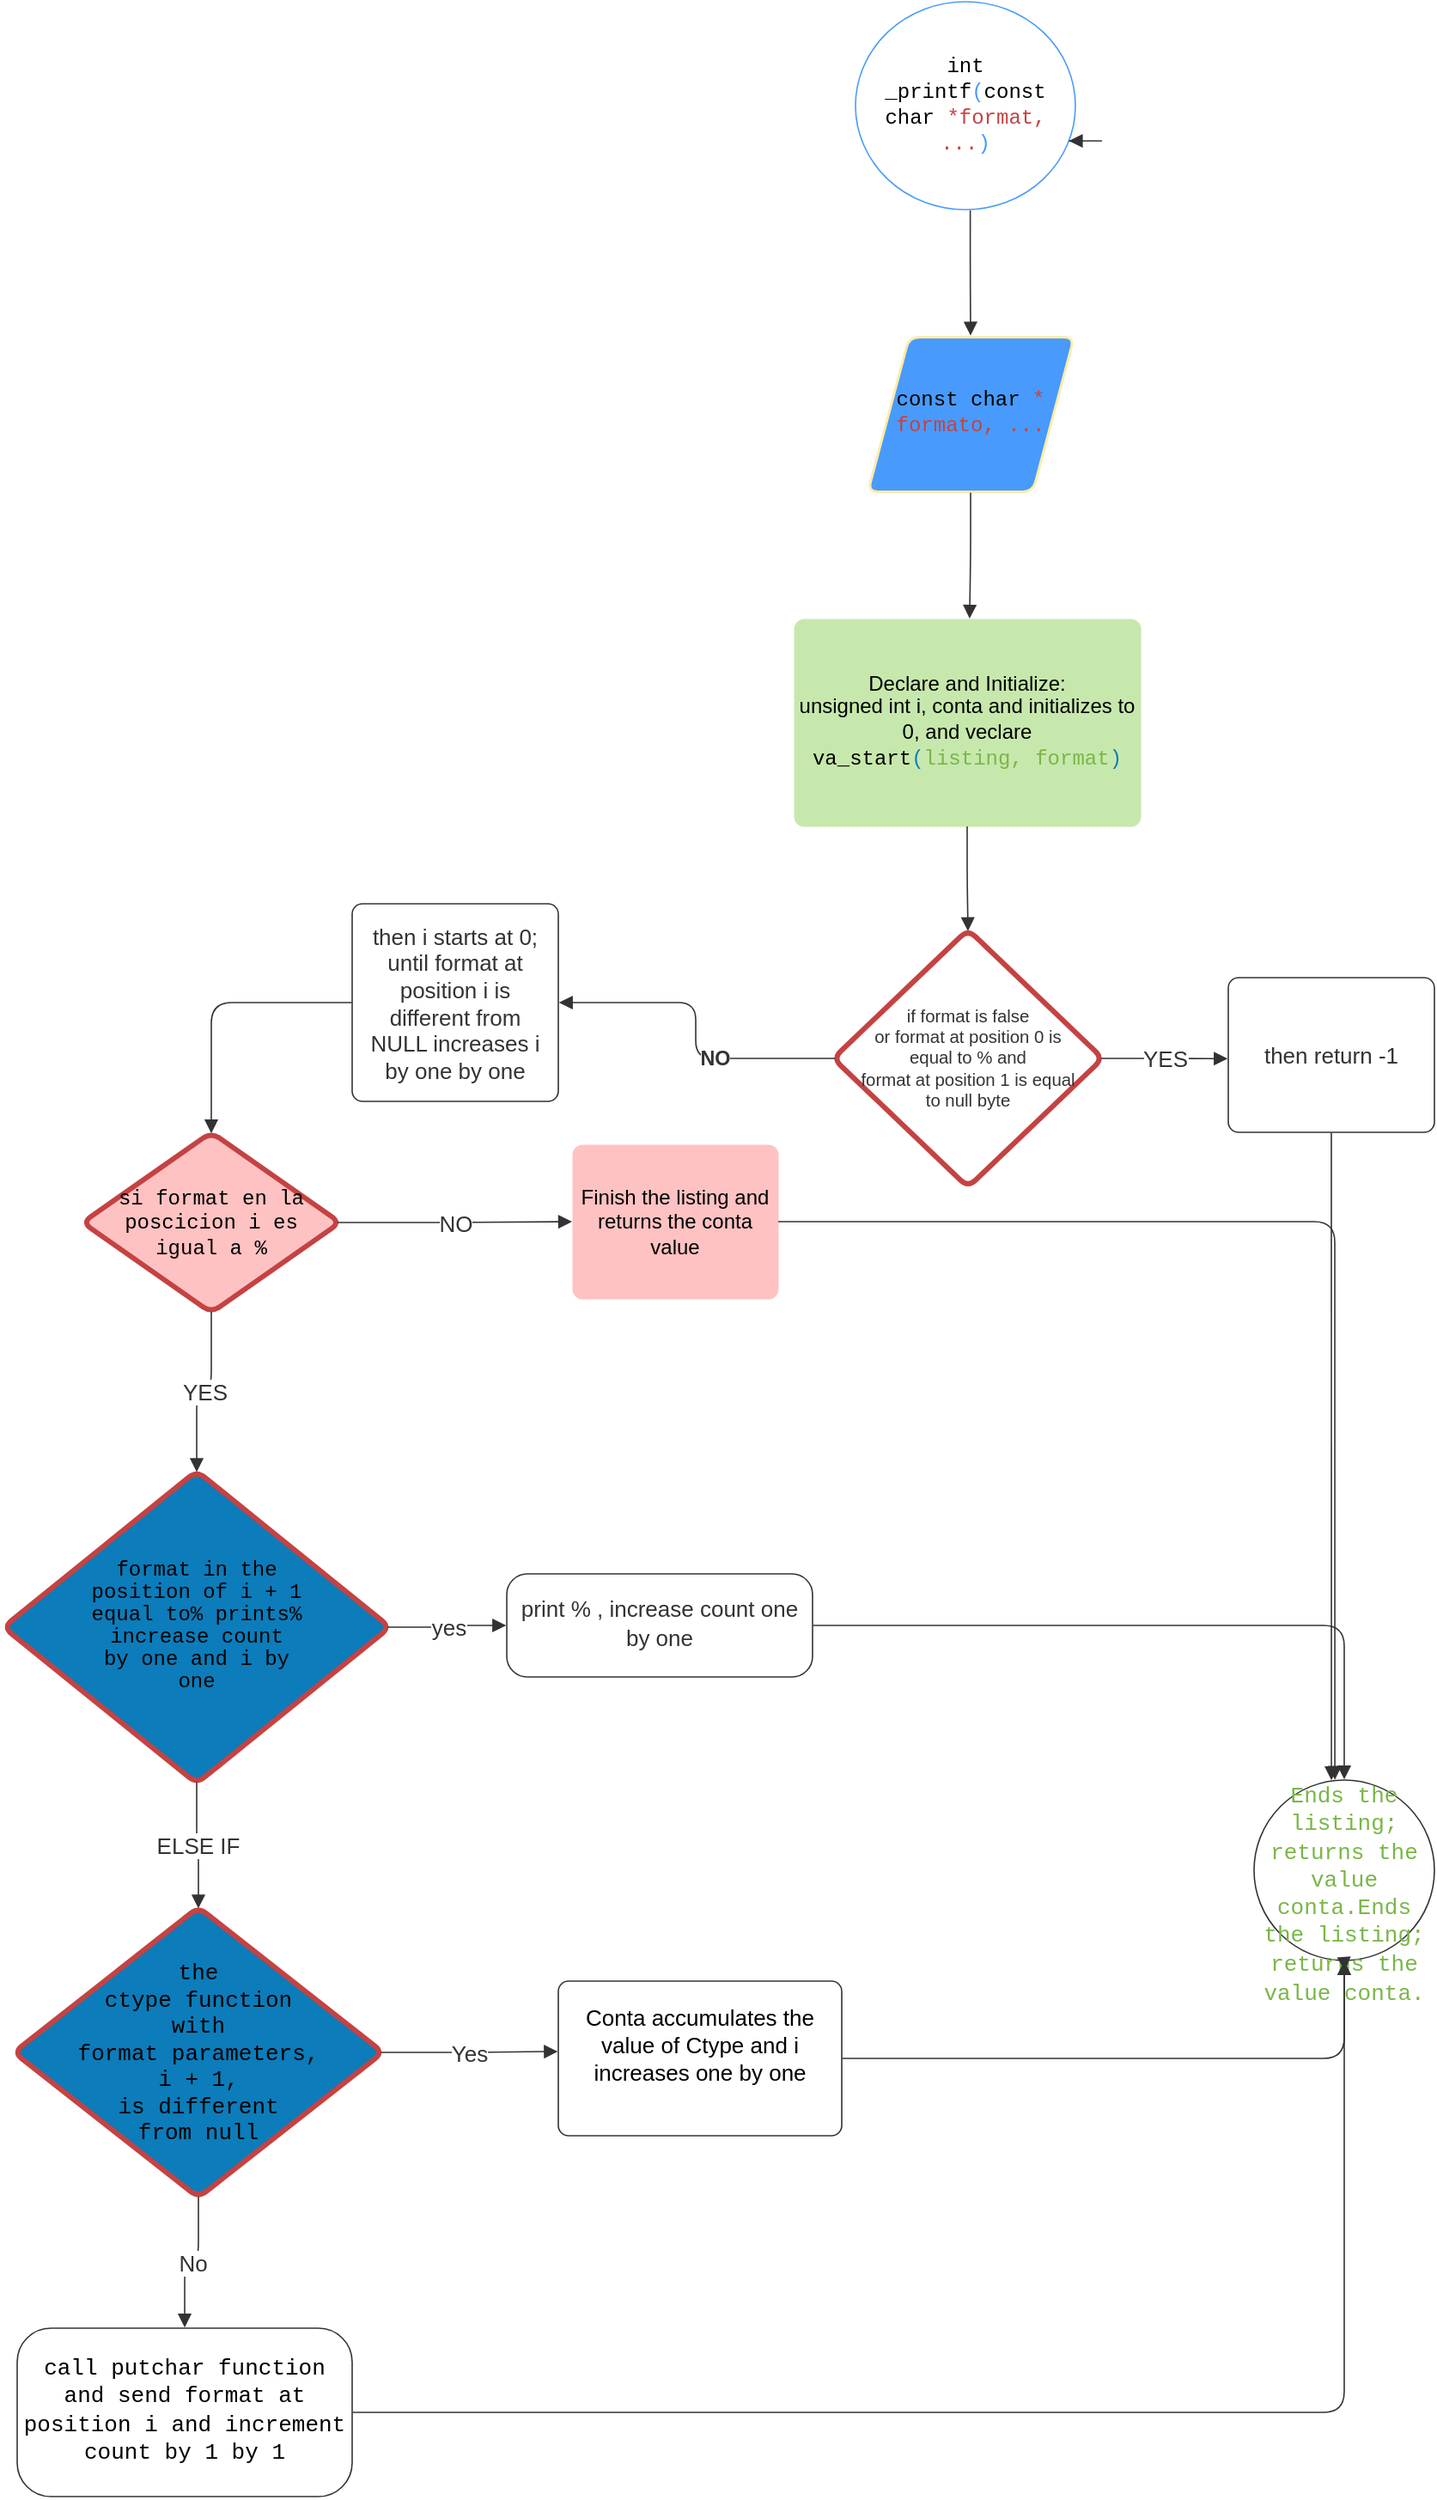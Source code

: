 <mxfile version="14.9.3" type="github">
  <diagram id="C5RBs43oDa-KdzZeNtuy" name="Page-1">
    <mxGraphModel dx="7891" dy="5260" grid="1" gridSize="10" guides="1" tooltips="1" connect="1" arrows="1" fold="1" page="1" pageScale="1" pageWidth="827" pageHeight="1169" math="0" shadow="0">
      <root>
        <mxCell id="WIyWlLk6GJQsqaUBKTNV-0" />
        <mxCell id="WIyWlLk6GJQsqaUBKTNV-1" parent="WIyWlLk6GJQsqaUBKTNV-0" />
        <UserObject label="&lt;div style=&quot;display: flex ; justify-content: center ; text-align: center ; align-items: baseline ; font-size: 0 ; line-height: 1.25 ; margin-top: -2px&quot;&gt;&lt;span&gt;&lt;span style=&quot;font-size: 12px ; color: #000000 ; font-family: &amp;#34;liberation mono&amp;#34;&quot;&gt;&lt;font style=&quot;vertical-align: inherit&quot;&gt;&lt;font style=&quot;vertical-align: inherit&quot;&gt;const &lt;/font&gt;&lt;/font&gt;&lt;/span&gt;&lt;font style=&quot;vertical-align: inherit&quot;&gt;&lt;span style=&quot;font-size: 12px ; color: #000000 ; font-family: &amp;#34;liberation mono&amp;#34;&quot;&gt;&lt;font style=&quot;vertical-align: inherit&quot;&gt;char &lt;/font&gt;&lt;/span&gt;&lt;span style=&quot;font-size: 12px ; color: #c54242 ; font-family: &amp;#34;liberation mono&amp;#34;&quot;&gt;&lt;font style=&quot;vertical-align: inherit&quot;&gt;* formato, ...&lt;/font&gt;&lt;/span&gt;&lt;/font&gt;&lt;span style=&quot;font-size: 12px ; color: #c9d1d9 ; font-family: &amp;#34;liberation mono&amp;#34;&quot;&gt; &lt;/span&gt;&lt;span style=&quot;font-size: 12px ; color: #000000 ; font-family: &amp;#34;liberation mono&amp;#34;&quot;&gt;&lt;font style=&quot;vertical-align: inherit&quot;&gt;&lt;/font&gt;&lt;/span&gt;&lt;span style=&quot;font-size: 12px ; color: #c9d1d9 ; font-family: &amp;#34;liberation mono&amp;#34;&quot;&gt; &lt;/span&gt;&lt;span style=&quot;font-size: 12px ; color: #c54242 ; font-family: &amp;#34;liberation mono&amp;#34;&quot;&gt;&lt;font style=&quot;vertical-align: inherit&quot;&gt;&lt;/font&gt;&lt;/span&gt;&lt;/span&gt;&lt;/div&gt;" lucidchartObjectId="tB_qdGgXDT~_" id="ZsIrpVvUOjPs-SvOrJEQ-40">
          <mxCell style="html=1;overflow=block;blockSpacing=1;whiteSpace=wrap;shape=parallelogram;perimeter=parallelogramPerimeter;anchorPointDirection=0;whiteSpace=wrap;fontSize=13;fontFamily=Liberation Mono;spacing=3.8;strokeColor=#ffeca9;strokeOpacity=100;fillOpacity=100;rounded=1;absoluteArcSize=1;arcSize=12;fillColor=#489bfc;strokeWidth=1.5;" vertex="1" parent="WIyWlLk6GJQsqaUBKTNV-1">
            <mxGeometry x="736" y="-299" width="120" height="90" as="geometry" />
          </mxCell>
        </UserObject>
        <UserObject label=" if format is false &#xa;or format at  position 0 is&#xa; equal to % and&#xa;format at position 1 is equal &#xa;to null byte " lucidchartObjectId="NB_qjtwegra6" id="ZsIrpVvUOjPs-SvOrJEQ-41">
          <mxCell style="html=1;overflow=block;blockSpacing=1;whiteSpace=wrap;rhombus;whiteSpace=wrap;fontSize=10.2;fontFamily=Helvetica;fontColor=#333333;spacing=3.8;strokeColor=#c54242;strokeOpacity=100;fillOpacity=100;rounded=1;absoluteArcSize=1;arcSize=12;fillColor=#ffffff;strokeWidth=3;" vertex="1" parent="WIyWlLk6GJQsqaUBKTNV-1">
            <mxGeometry x="716" y="46" width="157" height="150" as="geometry" />
          </mxCell>
        </UserObject>
        <UserObject label="&lt;div style=&quot;display: flex; justify-content: center; text-align: center; align-items: baseline; font-size: 0; line-height: 1.25;margin-top: -2px;&quot;&gt;&lt;span&gt;&lt;span style=&quot;font-size:12px;color:#000000;font-family: Helvetica;&quot;&gt;Declare and Initialize:&#xa;&lt;/span&gt;&lt;/span&gt;&lt;/div&gt;&lt;div style=&quot;display: flex; justify-content: center; text-align: center; align-items: baseline; font-size: 0; line-height: 1.25;margin-top: -2px;&quot;&gt;&lt;span&gt;&lt;span style=&quot;font-size:12px;color:#000000;font-family: Helvetica;&quot;&gt;&lt;span style=&quot;font-size:12px;color:#000000;font-family: Helvetica;&quot;&gt;unsigned int i, conta and initializes to 0, and veclare  &lt;/span&gt;&lt;span style=&quot;font-size:12px;color:#000000;font-family: Liberation Mono;&quot;&gt;va_start&lt;/span&gt;&lt;span style=&quot;font-size:12px;color:#0c7cba;font-family: Liberation Mono;&quot;&gt;(&lt;/span&gt;&lt;span style=&quot;font-size:12px;color:#7ab648;font-family: Liberation Mono;&quot;&gt;listing, format&lt;/span&gt;&lt;span style=&quot;font-size:12px;color:#0c7cba;font-family: Liberation Mono;&quot;&gt;)&lt;/span&gt;&lt;/span&gt;&lt;/span&gt;&lt;/div&gt;" lucidchartObjectId="tC_q.ugc0ykY" id="ZsIrpVvUOjPs-SvOrJEQ-42">
          <mxCell style="html=1;overflow=block;blockSpacing=1;whiteSpace=wrap;;whiteSpace=wrap;fontSize=13;fontFamily=Liberation Mono;spacing=3.8;strokeOpacity=0;fillOpacity=100;rounded=1;absoluteArcSize=1;arcSize=12;fillColor=#c7e8ac;strokeWidth=1.5;" vertex="1" parent="WIyWlLk6GJQsqaUBKTNV-1">
            <mxGeometry x="693" y="-135" width="202" height="121" as="geometry" />
          </mxCell>
        </UserObject>
        <UserObject label=" si format en la poscicion i es igual a %" lucidchartObjectId="KL_qHPi0l8Fo" id="ZsIrpVvUOjPs-SvOrJEQ-43">
          <mxCell style="html=1;overflow=block;blockSpacing=1;whiteSpace=wrap;rhombus;whiteSpace=wrap;fontSize=12;fontFamily=Liberation Mono;fontColor=#000000;align=center;spacing=3.8;strokeColor=#c54242;strokeOpacity=100;fillOpacity=100;rounded=1;absoluteArcSize=1;arcSize=12;fillColor=#ffc2c2;strokeWidth=3;" vertex="1" parent="WIyWlLk6GJQsqaUBKTNV-1">
            <mxGeometry x="279" y="164" width="150" height="105" as="geometry" />
          </mxCell>
        </UserObject>
        <UserObject label="Finish the listing and returns the conta value" lucidchartObjectId="4L_qAYndO_uU" id="ZsIrpVvUOjPs-SvOrJEQ-44">
          <mxCell style="html=1;overflow=block;blockSpacing=1;whiteSpace=wrap;;whiteSpace=wrap;fontSize=12;fontFamily=Helvetica;fontColor=#000000;spacing=3.8;verticalAlign=middle;strokeOpacity=0;fillOpacity=100;rounded=1;absoluteArcSize=1;arcSize=12;fillColor=#ffc2c2;strokeWidth=1.5;" vertex="1" parent="WIyWlLk6GJQsqaUBKTNV-1">
            <mxGeometry x="564" y="171" width="120" height="90" as="geometry" />
          </mxCell>
        </UserObject>
        <UserObject label="" lucidchartObjectId="zO_qtwRH1phF" id="ZsIrpVvUOjPs-SvOrJEQ-45">
          <mxCell style="html=1;jettySize=18;whiteSpace=wrap;fontSize=13;fontFamily=Helvetica;strokeColor=#333333;strokeOpacity=100;strokeWidth=0.8;rounded=1;arcSize=20;edgeStyle=orthogonalEdgeStyle;startArrow=none;;endArrow=block;endFill=1;;exitX=0.522;exitY=1.003;exitPerimeter=0;entryX=0.5;entryY=-0.008;entryPerimeter=0;" edge="1" parent="WIyWlLk6GJQsqaUBKTNV-1" source="ZsIrpVvUOjPs-SvOrJEQ-48" target="ZsIrpVvUOjPs-SvOrJEQ-40">
            <mxGeometry width="100" height="100" relative="1" as="geometry">
              <Array as="points" />
            </mxGeometry>
          </mxCell>
        </UserObject>
        <UserObject label="" lucidchartObjectId="MO_qeyLKl4_R" id="ZsIrpVvUOjPs-SvOrJEQ-46">
          <mxCell style="html=1;jettySize=18;whiteSpace=wrap;fontSize=11.7;fontFamily=Helvetica;fontColor=#333333;fontStyle=1;strokeColor=#333333;strokeOpacity=100;strokeWidth=0.8;rounded=1;arcSize=20;edgeStyle=orthogonalEdgeStyle;startArrow=none;;endArrow=block;endFill=1;;exitX=0.007;exitY=0.5;exitPerimeter=0;entryX=1.003;entryY=0.5;entryPerimeter=0;" edge="1" parent="WIyWlLk6GJQsqaUBKTNV-1" source="ZsIrpVvUOjPs-SvOrJEQ-41" target="ZsIrpVvUOjPs-SvOrJEQ-53">
            <mxGeometry width="100" height="100" relative="1" as="geometry">
              <Array as="points" />
            </mxGeometry>
          </mxCell>
        </UserObject>
        <mxCell id="ZsIrpVvUOjPs-SvOrJEQ-47" value="NO" style="text;html=1;resizable=0;labelBackgroundColor=#ffffff;align=center;verticalAlign=middle;fontStyle=1;fontColor=#333333;;fontSize=11.7;" vertex="1" parent="ZsIrpVvUOjPs-SvOrJEQ-46">
          <mxGeometry x="-0.273" relative="1" as="geometry" />
        </mxCell>
        <UserObject label="&lt;div style=&quot;display: flex; justify-content: center; text-align: center; align-items: baseline; font-size: 0; line-height: 1.25;margin-top: -2px;&quot;&gt;&lt;span&gt;&lt;span style=&quot;font-size:12px;color:#000000;font-family: Liberation Mono;&quot;&gt;int&lt;/span&gt;&lt;span style=&quot;font-size:12px;color:#c9d1d9;font-family: Liberation Mono;&quot;&gt; &lt;/span&gt;&lt;span style=&quot;font-size:12px;color:#000000;font-family: Liberation Mono;&quot;&gt;_printf&lt;/span&gt;&lt;span style=&quot;font-size:12px;color:#489bfc;font-family: Liberation Mono;&quot;&gt;(&lt;/span&gt;&lt;span style=&quot;font-size:12px;color:#000000;font-family: Liberation Mono;&quot;&gt;const&lt;/span&gt;&lt;span style=&quot;font-size:12px;color:#c9d1d9;font-family: Liberation Mono;&quot;&gt; &lt;/span&gt;&lt;span style=&quot;font-size:12px;color:#000000;font-family: Liberation Mono;&quot;&gt;char&lt;/span&gt;&lt;span style=&quot;font-size:12px;color:#c9d1d9;font-family: Liberation Mono;&quot;&gt; &lt;/span&gt;&lt;span style=&quot;font-size:12px;color:#c54242;font-family: Liberation Mono;&quot;&gt;*format, ...&lt;/span&gt;&lt;span style=&quot;font-size:12px;color:#489bfc;font-family: Liberation Mono;&quot;&gt;)&lt;/span&gt;&lt;/span&gt;&lt;/div&gt;" lucidchartObjectId="i_aZ1Uuy_ZPy" id="ZsIrpVvUOjPs-SvOrJEQ-48">
          <mxCell style="html=1;overflow=block;blockSpacing=1;whiteSpace=wrap;ellipse;whiteSpace=wrap;fontSize=13;fontFamily=Liberation Mono;spacing=3.8;strokeColor=#489bfc;strokeOpacity=100;fillOpacity=100;rounded=1;absoluteArcSize=1;arcSize=12;fillColor=#ffffff;strokeWidth=0.8;" vertex="1" parent="WIyWlLk6GJQsqaUBKTNV-1">
            <mxGeometry x="729" y="-494" width="128" height="121" as="geometry" />
          </mxCell>
        </UserObject>
        <UserObject label="" lucidchartObjectId="WIbZkRTLIUyJ" id="ZsIrpVvUOjPs-SvOrJEQ-49">
          <mxCell style="html=1;jettySize=18;whiteSpace=wrap;fontSize=13;strokeColor=#333333;strokeOpacity=100;strokeWidth=0.8;rounded=1;arcSize=24;edgeStyle=orthogonalEdgeStyle;startArrow=none;;endArrow=block;endFill=1;;exitX=0.5;exitY=1;exitPerimeter=0;entryX=0.5;entryY=0.006;entryPerimeter=0;" edge="1" parent="WIyWlLk6GJQsqaUBKTNV-1" source="ZsIrpVvUOjPs-SvOrJEQ-42" target="ZsIrpVvUOjPs-SvOrJEQ-41">
            <mxGeometry width="100" height="100" relative="1" as="geometry">
              <Array as="points" />
            </mxGeometry>
          </mxCell>
        </UserObject>
        <UserObject label="" lucidchartObjectId="BJbZPx8ohABN" id="ZsIrpVvUOjPs-SvOrJEQ-50">
          <mxCell style="html=1;jettySize=18;whiteSpace=wrap;fontSize=13;fontColor=#333333;align=center;strokeColor=#333333;strokeOpacity=100;strokeWidth=0.8;rounded=1;arcSize=24;edgeStyle=orthogonalEdgeStyle;startArrow=none;;endArrow=block;endFill=1;;exitX=0.993;exitY=0.5;exitPerimeter=0;entryX=-0.003;entryY=0.524;entryPerimeter=0;" edge="1" parent="WIyWlLk6GJQsqaUBKTNV-1" source="ZsIrpVvUOjPs-SvOrJEQ-41" target="ZsIrpVvUOjPs-SvOrJEQ-52">
            <mxGeometry width="100" height="100" relative="1" as="geometry">
              <Array as="points" />
            </mxGeometry>
          </mxCell>
        </UserObject>
        <mxCell id="ZsIrpVvUOjPs-SvOrJEQ-51" value="YES" style="text;html=1;resizable=0;labelBackgroundColor=#ffffff;align=center;verticalAlign=middle;fontColor=#333333;;fontSize=13;" vertex="1" parent="ZsIrpVvUOjPs-SvOrJEQ-50">
          <mxGeometry relative="1" as="geometry" />
        </mxCell>
        <UserObject label="then return -1" lucidchartObjectId="TKbZXt.E.Pcr" id="ZsIrpVvUOjPs-SvOrJEQ-52">
          <mxCell style="html=1;overflow=block;blockSpacing=1;whiteSpace=wrap;;whiteSpace=wrap;fontSize=13;fontColor=#333333;align=center;spacing=9;strokeColor=#333333;strokeOpacity=100;fillOpacity=100;rounded=1;absoluteArcSize=1;arcSize=12;fillColor=#ffffff;strokeWidth=0.8;" vertex="1" parent="WIyWlLk6GJQsqaUBKTNV-1">
            <mxGeometry x="946" y="74" width="120" height="90" as="geometry" />
          </mxCell>
        </UserObject>
        <UserObject label="then i starts at 0; until format at position i is different from NULL increases i by one by one" lucidchartObjectId="qObZJ~z5I95b" id="ZsIrpVvUOjPs-SvOrJEQ-53">
          <mxCell style="html=1;overflow=block;blockSpacing=1;whiteSpace=wrap;;whiteSpace=wrap;fontSize=13;fontColor=#333333;align=center;spacing=9;strokeColor=#333333;strokeOpacity=100;fillOpacity=100;rounded=1;absoluteArcSize=1;arcSize=12;fillColor=#ffffff;strokeWidth=0.8;" vertex="1" parent="WIyWlLk6GJQsqaUBKTNV-1">
            <mxGeometry x="436" y="31" width="120" height="115" as="geometry" />
          </mxCell>
        </UserObject>
        <UserObject label="" lucidchartObjectId="uQbZUZfrfFrB" id="ZsIrpVvUOjPs-SvOrJEQ-54">
          <mxCell style="html=1;jettySize=18;whiteSpace=wrap;fontSize=13;strokeColor=#333333;strokeOpacity=100;strokeWidth=0.8;rounded=1;arcSize=24;edgeStyle=orthogonalEdgeStyle;startArrow=none;;endArrow=block;endFill=1;;exitX=-0.003;exitY=0.5;exitPerimeter=0;entryX=0.5;entryY=0.006;entryPerimeter=0;" edge="1" parent="WIyWlLk6GJQsqaUBKTNV-1" source="ZsIrpVvUOjPs-SvOrJEQ-53" target="ZsIrpVvUOjPs-SvOrJEQ-43">
            <mxGeometry width="100" height="100" relative="1" as="geometry">
              <Array as="points" />
            </mxGeometry>
          </mxCell>
        </UserObject>
        <UserObject label="&lt;div style=&quot;display: flex; justify-content: center; text-align: center; align-items: baseline; font-size: 0; line-height: 1.25;margin-top: -2px;&quot;&gt;&lt;span&gt;&lt;span style=&quot;font-size:12px;color:#000000;font-family: Liberation Mono;&quot;&gt;format in the &#xa;&lt;/span&gt;&lt;/span&gt;&lt;/div&gt;&lt;div style=&quot;display: flex; justify-content: center; text-align: center; align-items: baseline; font-size: 0; line-height: 1.25;margin-top: -2px;&quot;&gt;&lt;span&gt;&lt;span style=&quot;font-size:12px;color:#000000;font-family: Liberation Mono;&quot;&gt;position of i + 1&#xa;&lt;/span&gt;&lt;/span&gt;&lt;/div&gt;&lt;div style=&quot;display: flex; justify-content: center; text-align: center; align-items: baseline; font-size: 0; line-height: 1.25;margin-top: -2px;&quot;&gt;&lt;span&gt;&lt;span style=&quot;font-size:12px;color:#000000;font-family: Liberation Mono;&quot;&gt;equal to% prints%&#xa;&lt;/span&gt;&lt;/span&gt;&lt;/div&gt;&lt;div style=&quot;display: flex; justify-content: center; text-align: center; align-items: baseline; font-size: 0; line-height: 1.25;margin-top: -2px;&quot;&gt;&lt;span&gt;&lt;span style=&quot;font-size:12px;color:#000000;font-family: Liberation Mono;&quot;&gt;increase count &#xa;&lt;/span&gt;&lt;/span&gt;&lt;/div&gt;&lt;div style=&quot;display: flex; justify-content: center; text-align: center; align-items: baseline; font-size: 0; line-height: 1.25;margin-top: -2px;&quot;&gt;&lt;span&gt;&lt;span style=&quot;font-size:12px;color:#000000;font-family: Liberation Mono;&quot;&gt;by one and i by&#xa;&lt;/span&gt;&lt;/span&gt;&lt;/div&gt;&lt;div style=&quot;display: flex; justify-content: center; text-align: center; align-items: baseline; font-size: 0; line-height: 1.25;margin-top: -2px;&quot;&gt;&lt;span&gt;&lt;span style=&quot;font-size:12px;color:#000000;font-family: Liberation Mono;&quot;&gt; one&lt;/span&gt;&lt;/span&gt;&lt;/div&gt;" lucidchartObjectId="xVbZp4Xpioo2" id="ZsIrpVvUOjPs-SvOrJEQ-55">
          <mxCell style="html=1;overflow=block;blockSpacing=1;whiteSpace=wrap;rhombus;whiteSpace=wrap;fontSize=13;fontFamily=Liberation Mono;spacing=3.8;verticalAlign=middle;strokeColor=#c54242;strokeOpacity=100;fillOpacity=100;rounded=1;absoluteArcSize=1;arcSize=12;fillColor=#0c7cba;strokeWidth=3;" vertex="1" parent="WIyWlLk6GJQsqaUBKTNV-1">
            <mxGeometry x="233" y="361" width="225" height="182" as="geometry" />
          </mxCell>
        </UserObject>
        <UserObject label="" lucidchartObjectId="ZQcZmZQyTfRN" id="ZsIrpVvUOjPs-SvOrJEQ-56">
          <mxCell style="html=1;jettySize=18;whiteSpace=wrap;fontSize=13;fontColor=#333333;align=center;strokeColor=#333333;strokeOpacity=100;strokeWidth=0.8;rounded=1;arcSize=24;edgeStyle=orthogonalEdgeStyle;startArrow=none;;endArrow=block;endFill=1;;exitX=0.99;exitY=0.5;exitPerimeter=0;entryX=0;entryY=0.5;entryPerimeter=0;" edge="1" parent="WIyWlLk6GJQsqaUBKTNV-1" source="ZsIrpVvUOjPs-SvOrJEQ-43" target="ZsIrpVvUOjPs-SvOrJEQ-44">
            <mxGeometry width="100" height="100" relative="1" as="geometry">
              <Array as="points" />
            </mxGeometry>
          </mxCell>
        </UserObject>
        <mxCell id="ZsIrpVvUOjPs-SvOrJEQ-57" value="NO" style="text;html=1;resizable=0;labelBackgroundColor=#ffffff;align=center;verticalAlign=middle;fontColor=#333333;;fontSize=13;" vertex="1" parent="ZsIrpVvUOjPs-SvOrJEQ-56">
          <mxGeometry relative="1" as="geometry" />
        </mxCell>
        <UserObject label="" lucidchartObjectId=".QcZ6O-5JWqK" id="ZsIrpVvUOjPs-SvOrJEQ-58">
          <mxCell style="html=1;jettySize=18;whiteSpace=wrap;fontSize=13;fontColor=#333333;align=center;strokeColor=#333333;strokeOpacity=100;strokeWidth=0.8;rounded=1;arcSize=24;edgeStyle=orthogonalEdgeStyle;startArrow=none;;endArrow=block;endFill=1;;exitX=0.5;exitY=0.994;exitPerimeter=0;entryX=0.5;entryY=0.004;entryPerimeter=0;" edge="1" parent="WIyWlLk6GJQsqaUBKTNV-1" source="ZsIrpVvUOjPs-SvOrJEQ-43" target="ZsIrpVvUOjPs-SvOrJEQ-55">
            <mxGeometry width="100" height="100" relative="1" as="geometry">
              <Array as="points" />
            </mxGeometry>
          </mxCell>
        </UserObject>
        <mxCell id="ZsIrpVvUOjPs-SvOrJEQ-59" value="YES" style="text;html=1;resizable=0;labelBackgroundColor=#ffffff;align=center;verticalAlign=middle;fontColor=#333333;;fontSize=13;" vertex="1" parent="ZsIrpVvUOjPs-SvOrJEQ-58">
          <mxGeometry relative="1" as="geometry" />
        </mxCell>
        <UserObject label="the &#xa;ctype function&#xa; with&#xa; format parameters,&#xa; i + 1,&#xa; is different &#xa;from null" lucidchartObjectId="B2cZNaD~l64G" id="ZsIrpVvUOjPs-SvOrJEQ-60">
          <mxCell style="html=1;overflow=block;blockSpacing=1;whiteSpace=wrap;rhombus;whiteSpace=wrap;fontSize=13;fontFamily=Liberation Mono;fontColor=#000000;spacing=3.8;verticalAlign=middle;strokeColor=#c54242;strokeOpacity=100;fillOpacity=100;rounded=1;absoluteArcSize=1;arcSize=12;fillColor=#0c7cba;strokeWidth=3;" vertex="1" parent="WIyWlLk6GJQsqaUBKTNV-1">
            <mxGeometry x="239" y="615" width="215" height="169" as="geometry" />
          </mxCell>
        </UserObject>
        <UserObject label="" lucidchartObjectId="T_cZQdzaTnS2" id="ZsIrpVvUOjPs-SvOrJEQ-61">
          <mxCell style="html=1;jettySize=18;whiteSpace=wrap;fontSize=13;fontColor=#333333;align=center;strokeColor=#333333;strokeOpacity=100;strokeWidth=0.8;rounded=1;arcSize=24;edgeStyle=orthogonalEdgeStyle;startArrow=none;;endArrow=block;endFill=1;;exitX=0.5;exitY=0.996;exitPerimeter=0;entryX=0.5;entryY=0.004;entryPerimeter=0;" edge="1" parent="WIyWlLk6GJQsqaUBKTNV-1" source="ZsIrpVvUOjPs-SvOrJEQ-55" target="ZsIrpVvUOjPs-SvOrJEQ-60">
            <mxGeometry width="100" height="100" relative="1" as="geometry">
              <Array as="points" />
            </mxGeometry>
          </mxCell>
        </UserObject>
        <mxCell id="ZsIrpVvUOjPs-SvOrJEQ-62" value="ELSE IF" style="text;html=1;resizable=0;labelBackgroundColor=#ffffff;align=center;verticalAlign=middle;fontColor=#333333;;fontSize=13;" vertex="1" parent="ZsIrpVvUOjPs-SvOrJEQ-61">
          <mxGeometry relative="1" as="geometry" />
        </mxCell>
        <UserObject label="" lucidchartObjectId="1mdZUgfAmcg2" id="ZsIrpVvUOjPs-SvOrJEQ-63">
          <mxCell style="html=1;jettySize=18;whiteSpace=wrap;fontSize=13;fontColor=#333333;align=center;strokeColor=#333333;strokeOpacity=100;strokeWidth=0.8;rounded=1;arcSize=24;edgeStyle=orthogonalEdgeStyle;startArrow=none;;endArrow=block;endFill=1;;exitX=0.994;exitY=0.5;exitPerimeter=0;entryX=-0.002;entryY=0.5;entryPerimeter=0;" edge="1" parent="WIyWlLk6GJQsqaUBKTNV-1" source="ZsIrpVvUOjPs-SvOrJEQ-55" target="ZsIrpVvUOjPs-SvOrJEQ-65">
            <mxGeometry width="100" height="100" relative="1" as="geometry">
              <Array as="points" />
            </mxGeometry>
          </mxCell>
        </UserObject>
        <mxCell id="ZsIrpVvUOjPs-SvOrJEQ-64" value="yes" style="text;html=1;resizable=0;labelBackgroundColor=#ffffff;align=center;verticalAlign=middle;fontColor=#333333;;fontSize=13;" vertex="1" parent="ZsIrpVvUOjPs-SvOrJEQ-63">
          <mxGeometry relative="1" as="geometry" />
        </mxCell>
        <mxCell id="ZsIrpVvUOjPs-SvOrJEQ-65" value="&lt;div style=&quot;display: flex; justify-content: center; text-align: center; align-items: baseline; font-size: 0; line-height: 1.25;margin-top: -2px;&quot;&gt;&lt;span&gt;&lt;span style=&quot;font-size:13px;color:#333333;&quot;&gt;print % , increase count one by one&lt;/span&gt;&lt;/span&gt;&lt;/div&gt;" style="rounded=1;arcSize=20;whiteSpace=wrap;overflow=block;blockSpacing=1;html=1;fontSize=13;spacing=0;strokeColor=#333333;strokeOpacity=100;fillOpacity=100;fillColor=#ffffff;strokeWidth=0.8;" vertex="1" parent="WIyWlLk6GJQsqaUBKTNV-1">
          <mxGeometry x="526" y="421" width="178" height="60" as="geometry" />
        </mxCell>
        <mxCell id="ZsIrpVvUOjPs-SvOrJEQ-66" value="&lt;div style=&quot;display: flex; justify-content: center; text-align: center; align-items: baseline; font-size: 0; line-height: 1.25;margin-top: -2px;&quot;&gt;&lt;span&gt;&lt;span style=&quot;font-size:13px;color:#000000;font-family: Liberation Mono;&quot;&gt;call putchar function and send format at position i and increment count by 1 by 1 &lt;/span&gt;&lt;/span&gt;&lt;/div&gt;" style="rounded=1;arcSize=20;whiteSpace=wrap;overflow=block;blockSpacing=1;html=1;fontSize=13;fontFamily=Liberation Mono;spacing=0;strokeColor=#333333;strokeOpacity=100;fillOpacity=100;fillColor=#ffffff;strokeWidth=0.8;" vertex="1" parent="WIyWlLk6GJQsqaUBKTNV-1">
          <mxGeometry x="241" y="860" width="195" height="98" as="geometry" />
        </mxCell>
        <UserObject label="&lt;div style=&quot;display: flex; justify-content: center; text-align: center; align-items: baseline; font-size: 0; line-height: 1.25;margin-top: -2px;&quot;&gt;&lt;span&gt;&lt;span style=&quot;font-size:13px;color:#7ab648;font-family: Liberation Mono;&quot;&gt;Ends the listing; returns the value conta.Ends the listing; returns the value conta.&lt;/span&gt;&lt;span style=&quot;font-size:13px;color:#7ab648;&quot;&gt;&#xa;&lt;/span&gt;&lt;/span&gt;&lt;/div&gt;" lucidchartObjectId="OBdZqc9v7BP8" id="ZsIrpVvUOjPs-SvOrJEQ-67">
          <mxCell style="html=1;overflow=block;blockSpacing=1;whiteSpace=wrap;ellipse;whiteSpace=wrap;fontSize=13;spacing=3.8;strokeColor=#333333;strokeOpacity=100;fillOpacity=100;rounded=1;absoluteArcSize=1;arcSize=12;fillColor=#ffffff;strokeWidth=0.8;" vertex="1" parent="WIyWlLk6GJQsqaUBKTNV-1">
            <mxGeometry x="961" y="541" width="105" height="105" as="geometry" />
          </mxCell>
        </UserObject>
        <UserObject label="" lucidchartObjectId="1BdZyvKUz_Wi" id="ZsIrpVvUOjPs-SvOrJEQ-68">
          <mxCell style="html=1;jettySize=18;whiteSpace=wrap;fontSize=13;fontColor=#333333;align=center;strokeColor=#333333;strokeOpacity=100;strokeWidth=0.8;rounded=1;arcSize=24;edgeStyle=orthogonalEdgeStyle;startArrow=none;;endArrow=block;endFill=1;;exitX=0.994;exitY=0.5;exitPerimeter=0;entryX=-0.002;entryY=0.455;entryPerimeter=0;" edge="1" parent="WIyWlLk6GJQsqaUBKTNV-1" source="ZsIrpVvUOjPs-SvOrJEQ-60" target="ZsIrpVvUOjPs-SvOrJEQ-75">
            <mxGeometry width="100" height="100" relative="1" as="geometry">
              <Array as="points" />
            </mxGeometry>
          </mxCell>
        </UserObject>
        <mxCell id="ZsIrpVvUOjPs-SvOrJEQ-69" value="Yes" style="text;html=1;resizable=0;labelBackgroundColor=#ffffff;align=center;verticalAlign=middle;fontColor=#333333;;fontSize=13;" vertex="1" parent="ZsIrpVvUOjPs-SvOrJEQ-68">
          <mxGeometry relative="1" as="geometry" />
        </mxCell>
        <UserObject label="" lucidchartObjectId="5BdZ2SMFaJqF" id="ZsIrpVvUOjPs-SvOrJEQ-70">
          <mxCell style="html=1;jettySize=18;whiteSpace=wrap;fontSize=13;fontColor=#333333;align=center;strokeColor=#333333;strokeOpacity=100;strokeWidth=0.8;rounded=1;arcSize=24;edgeStyle=orthogonalEdgeStyle;startArrow=none;;endArrow=block;endFill=1;;exitX=0.5;exitY=0.996;exitPerimeter=0;entryX=0.5;entryY=-0.004;entryPerimeter=0;" edge="1" parent="WIyWlLk6GJQsqaUBKTNV-1" source="ZsIrpVvUOjPs-SvOrJEQ-60" target="ZsIrpVvUOjPs-SvOrJEQ-66">
            <mxGeometry width="100" height="100" relative="1" as="geometry">
              <Array as="points" />
            </mxGeometry>
          </mxCell>
        </UserObject>
        <mxCell id="ZsIrpVvUOjPs-SvOrJEQ-71" value="No" style="text;html=1;resizable=0;labelBackgroundColor=#ffffff;align=center;verticalAlign=middle;fontColor=#333333;;fontSize=13;" vertex="1" parent="ZsIrpVvUOjPs-SvOrJEQ-70">
          <mxGeometry relative="1" as="geometry" />
        </mxCell>
        <UserObject label="" lucidchartObjectId="XCdZS8ru7Amo" id="ZsIrpVvUOjPs-SvOrJEQ-72">
          <mxCell style="html=1;jettySize=18;whiteSpace=wrap;fontSize=13;strokeColor=#333333;strokeOpacity=100;strokeWidth=0.8;rounded=1;arcSize=24;edgeStyle=orthogonalEdgeStyle;startArrow=none;;endArrow=block;endFill=1;;exitX=1.002;exitY=0.5;exitPerimeter=0;entryX=0.5;entryY=1.004;entryPerimeter=0;" edge="1" parent="WIyWlLk6GJQsqaUBKTNV-1" source="ZsIrpVvUOjPs-SvOrJEQ-66" target="ZsIrpVvUOjPs-SvOrJEQ-67">
            <mxGeometry width="100" height="100" relative="1" as="geometry">
              <Array as="points" />
            </mxGeometry>
          </mxCell>
        </UserObject>
        <UserObject label="" lucidchartObjectId="QEdZhGd2pH~e" id="ZsIrpVvUOjPs-SvOrJEQ-73">
          <mxCell style="html=1;jettySize=18;whiteSpace=wrap;fontSize=13;strokeColor=#333333;strokeOpacity=100;strokeWidth=0.8;rounded=1;arcSize=24;edgeStyle=orthogonalEdgeStyle;startArrow=none;;endArrow=block;endFill=1;;exitX=0.5;exitY=1.004;exitPerimeter=0;" edge="1" parent="WIyWlLk6GJQsqaUBKTNV-1" source="ZsIrpVvUOjPs-SvOrJEQ-67">
            <mxGeometry width="100" height="100" relative="1" as="geometry">
              <Array as="points" />
              <mxPoint x="1014" y="652" as="targetPoint" />
            </mxGeometry>
          </mxCell>
        </UserObject>
        <UserObject label="" lucidchartObjectId="TEdZBORUGi7O" id="ZsIrpVvUOjPs-SvOrJEQ-74">
          <mxCell style="html=1;jettySize=18;whiteSpace=wrap;fontSize=13;strokeColor=#333333;strokeOpacity=100;strokeWidth=0.8;rounded=1;arcSize=24;edgeStyle=orthogonalEdgeStyle;startArrow=none;;endArrow=block;endFill=1;;exitX=0.5;exitY=1.004;exitPerimeter=0;entryX=0.429;entryY=0.001;entryPerimeter=0;" edge="1" parent="WIyWlLk6GJQsqaUBKTNV-1" source="ZsIrpVvUOjPs-SvOrJEQ-52" target="ZsIrpVvUOjPs-SvOrJEQ-67">
            <mxGeometry width="100" height="100" relative="1" as="geometry">
              <Array as="points" />
            </mxGeometry>
          </mxCell>
        </UserObject>
        <UserObject label="Conta accumulates the value of Ctype and i increases one by one&#xa;" lucidchartObjectId=".LdZwrquqhka" id="ZsIrpVvUOjPs-SvOrJEQ-75">
          <mxCell style="html=1;overflow=block;blockSpacing=1;whiteSpace=wrap;;whiteSpace=wrap;fontSize=13;align=center;spacing=3.8;strokeColor=#333333;strokeOpacity=100;fillOpacity=100;rounded=1;absoluteArcSize=1;arcSize=12;fillColor=#ffffff;strokeWidth=0.8;" vertex="1" parent="WIyWlLk6GJQsqaUBKTNV-1">
            <mxGeometry x="556" y="658" width="165" height="90" as="geometry" />
          </mxCell>
        </UserObject>
        <UserObject label="" lucidchartObjectId="zMdZL-46JsUA" id="ZsIrpVvUOjPs-SvOrJEQ-76">
          <mxCell style="html=1;jettySize=18;whiteSpace=wrap;fontSize=13;strokeColor=#333333;strokeOpacity=100;strokeWidth=0.8;rounded=1;arcSize=24;edgeStyle=orthogonalEdgeStyle;startArrow=none;;endArrow=block;endFill=1;;exitX=1;exitY=0.5;exitPerimeter=0;entryX=0.448;entryY=-0.001;entryPerimeter=0;" edge="1" parent="WIyWlLk6GJQsqaUBKTNV-1" source="ZsIrpVvUOjPs-SvOrJEQ-44" target="ZsIrpVvUOjPs-SvOrJEQ-67">
            <mxGeometry width="100" height="100" relative="1" as="geometry">
              <Array as="points" />
            </mxGeometry>
          </mxCell>
        </UserObject>
        <UserObject label="" lucidchartObjectId="IMdZVrF1-niI" id="ZsIrpVvUOjPs-SvOrJEQ-77">
          <mxCell style="html=1;jettySize=18;whiteSpace=wrap;fontSize=13;strokeColor=#333333;strokeOpacity=100;strokeWidth=0.8;rounded=1;arcSize=24;edgeStyle=orthogonalEdgeStyle;startArrow=none;;endArrow=block;endFill=1;;exitX=1.002;exitY=0.5;exitPerimeter=0;entryX=0.5;entryY=-0.004;entryPerimeter=0;" edge="1" parent="WIyWlLk6GJQsqaUBKTNV-1" source="ZsIrpVvUOjPs-SvOrJEQ-65" target="ZsIrpVvUOjPs-SvOrJEQ-67">
            <mxGeometry width="100" height="100" relative="1" as="geometry">
              <Array as="points">
                <mxPoint x="1014" y="451" />
              </Array>
            </mxGeometry>
          </mxCell>
        </UserObject>
        <UserObject label="" lucidchartObjectId="YNdZbu3HV0hA" id="ZsIrpVvUOjPs-SvOrJEQ-78">
          <mxCell style="html=1;jettySize=18;whiteSpace=wrap;fontSize=13;strokeColor=#333333;strokeOpacity=100;strokeWidth=0.8;rounded=1;arcSize=24;edgeStyle=orthogonalEdgeStyle;startArrow=none;;endArrow=block;endFill=1;;exitX=1.002;exitY=0.5;exitPerimeter=0;entryX=0.5;entryY=1.004;entryPerimeter=0;" edge="1" parent="WIyWlLk6GJQsqaUBKTNV-1" source="ZsIrpVvUOjPs-SvOrJEQ-75" target="ZsIrpVvUOjPs-SvOrJEQ-67">
            <mxGeometry width="100" height="100" relative="1" as="geometry">
              <Array as="points" />
            </mxGeometry>
          </mxCell>
        </UserObject>
        <UserObject label="" lucidchartObjectId="_RdZrqNutX.R" id="ZsIrpVvUOjPs-SvOrJEQ-79">
          <mxCell style="html=1;jettySize=18;whiteSpace=wrap;fontSize=13;strokeColor=#333333;strokeOpacity=100;strokeWidth=0.8;rounded=1;arcSize=24;edgeStyle=orthogonalEdgeStyle;startArrow=none;;endArrow=block;endFill=1;;exitX=0.5;exitY=1.008;exitPerimeter=0;entryX=0.507;entryY=0;entryPerimeter=0;" edge="1" parent="WIyWlLk6GJQsqaUBKTNV-1" source="ZsIrpVvUOjPs-SvOrJEQ-40" target="ZsIrpVvUOjPs-SvOrJEQ-42">
            <mxGeometry width="100" height="100" relative="1" as="geometry">
              <Array as="points" />
            </mxGeometry>
          </mxCell>
        </UserObject>
        <UserObject label="" lucidchartObjectId="5SdZzjjQCIWo" id="ZsIrpVvUOjPs-SvOrJEQ-80">
          <mxCell style="html=1;jettySize=18;whiteSpace=wrap;fontSize=13;strokeColor=#333333;strokeOpacity=100;strokeWidth=0.8;rounded=1;arcSize=24;edgeStyle=orthogonalEdgeStyle;startArrow=none;;endArrow=block;endFill=1;;exitY=0.5;exitPerimeter=0;entryY=0.5;entryPerimeter=0;" edge="1" parent="WIyWlLk6GJQsqaUBKTNV-1" source="ZsIrpVvUOjPs-SvOrJEQ-48" target="ZsIrpVvUOjPs-SvOrJEQ-48">
            <mxGeometry width="100" height="100" relative="1" as="geometry">
              <Array as="points">
                <mxPoint x="877" y="-413" generated="1" />
                <mxPoint x="877" y="-413" generated="1" />
              </Array>
            </mxGeometry>
          </mxCell>
        </UserObject>
      </root>
    </mxGraphModel>
  </diagram>
</mxfile>
